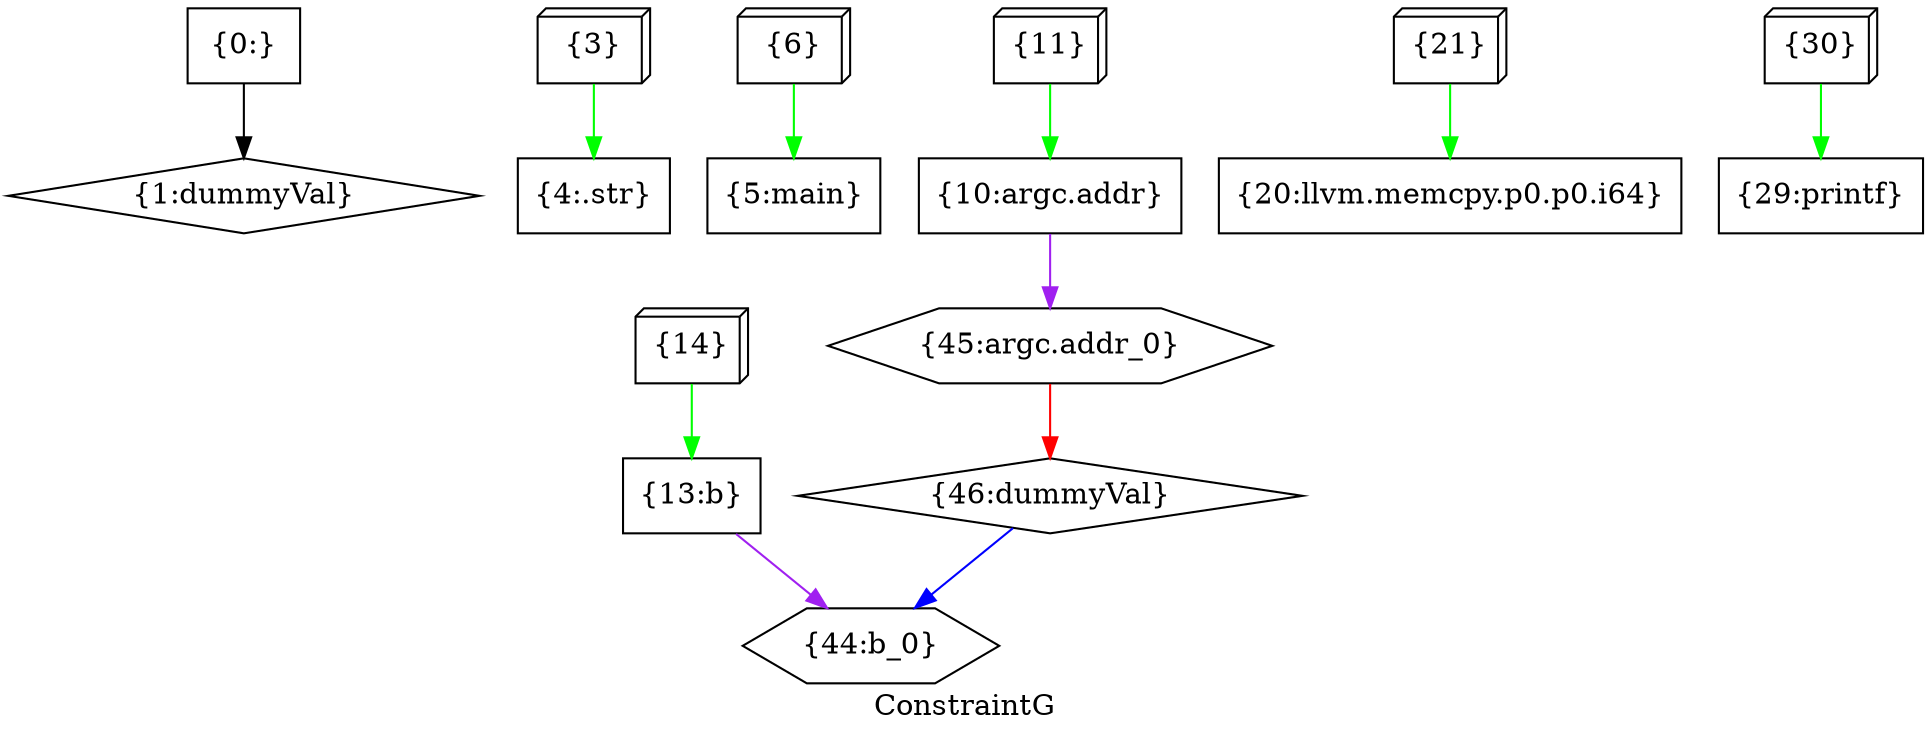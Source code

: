 digraph "ConstraintG" {
	label="ConstraintG";

	Node0x5583806aa380 [shape=record,shape=box,label="{0:}"];
	Node0x5583806aa380 -> Node0x5583806c19b0[color=black];
	Node0x5583806c19b0 [shape=record,shape=diamond,label="{1:dummyVal}"];
	Node0x55838070e6c0 [shape=record,shape=box3d,label="{3}"];
	Node0x55838070e6c0 -> Node0x558380732d30[color=green];
	Node0x558380732d30 [shape=record,shape=box,label="{4:.str}"];
	Node0x55838071c700 [shape=record,shape=box,label="{5:main}"];
	Node0x5583806ed3f0 [shape=record,shape=box3d,label="{6}"];
	Node0x5583806ed3f0 -> Node0x55838071c700[color=green];
	Node0x558380731970 [shape=record,shape=box,label="{10:argc.addr}"];
	Node0x558380731970 -> Node0x558380711540[color=purple];
	Node0x55838070c270 [shape=record,shape=box3d,label="{11}"];
	Node0x55838070c270 -> Node0x558380731970[color=green];
	Node0x5583806b8f30 [shape=record,shape=box,label="{13:b}"];
	Node0x5583806b8f30 -> Node0x5583807111d0[color=purple];
	Node0x558380732770 [shape=record,shape=box3d,label="{14}"];
	Node0x558380732770 -> Node0x5583806b8f30[color=green];
	Node0x5583806f0490 [shape=record,shape=box,label="{20:llvm.memcpy.p0.p0.i64}"];
	Node0x5583806e5040 [shape=record,shape=box3d,label="{21}"];
	Node0x5583806e5040 -> Node0x5583806f0490[color=green];
	Node0x558380732220 [shape=record,shape=box,label="{29:printf}"];
	Node0x55838072e400 [shape=record,shape=box3d,label="{30}"];
	Node0x55838072e400 -> Node0x558380732220[color=green];
	Node0x5583807111d0 [shape=record,shape=hexagon,label="{44:b_0}"];
	Node0x558380711540 [shape=record,shape=hexagon,label="{45:argc.addr_0}"];
	Node0x558380711540 -> Node0x5583806fcbe0[color=red];
	Node0x5583806fcbe0 [shape=record,shape=diamond,label="{46:dummyVal}"];
	Node0x5583806fcbe0 -> Node0x5583807111d0[color=blue];
}
